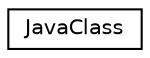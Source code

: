 digraph "Gráfico de Hierarquia de Classes"
{
  edge [fontname="Helvetica",fontsize="10",labelfontname="Helvetica",labelfontsize="10"];
  node [fontname="Helvetica",fontsize="10",shape=record];
  rankdir="LR";
  Node1 [label="JavaClass",height=0.2,width=0.4,color="black", fillcolor="white", style="filled",URL="$classJavaClass.html",tooltip="Classe que representa um .class. "];
}
